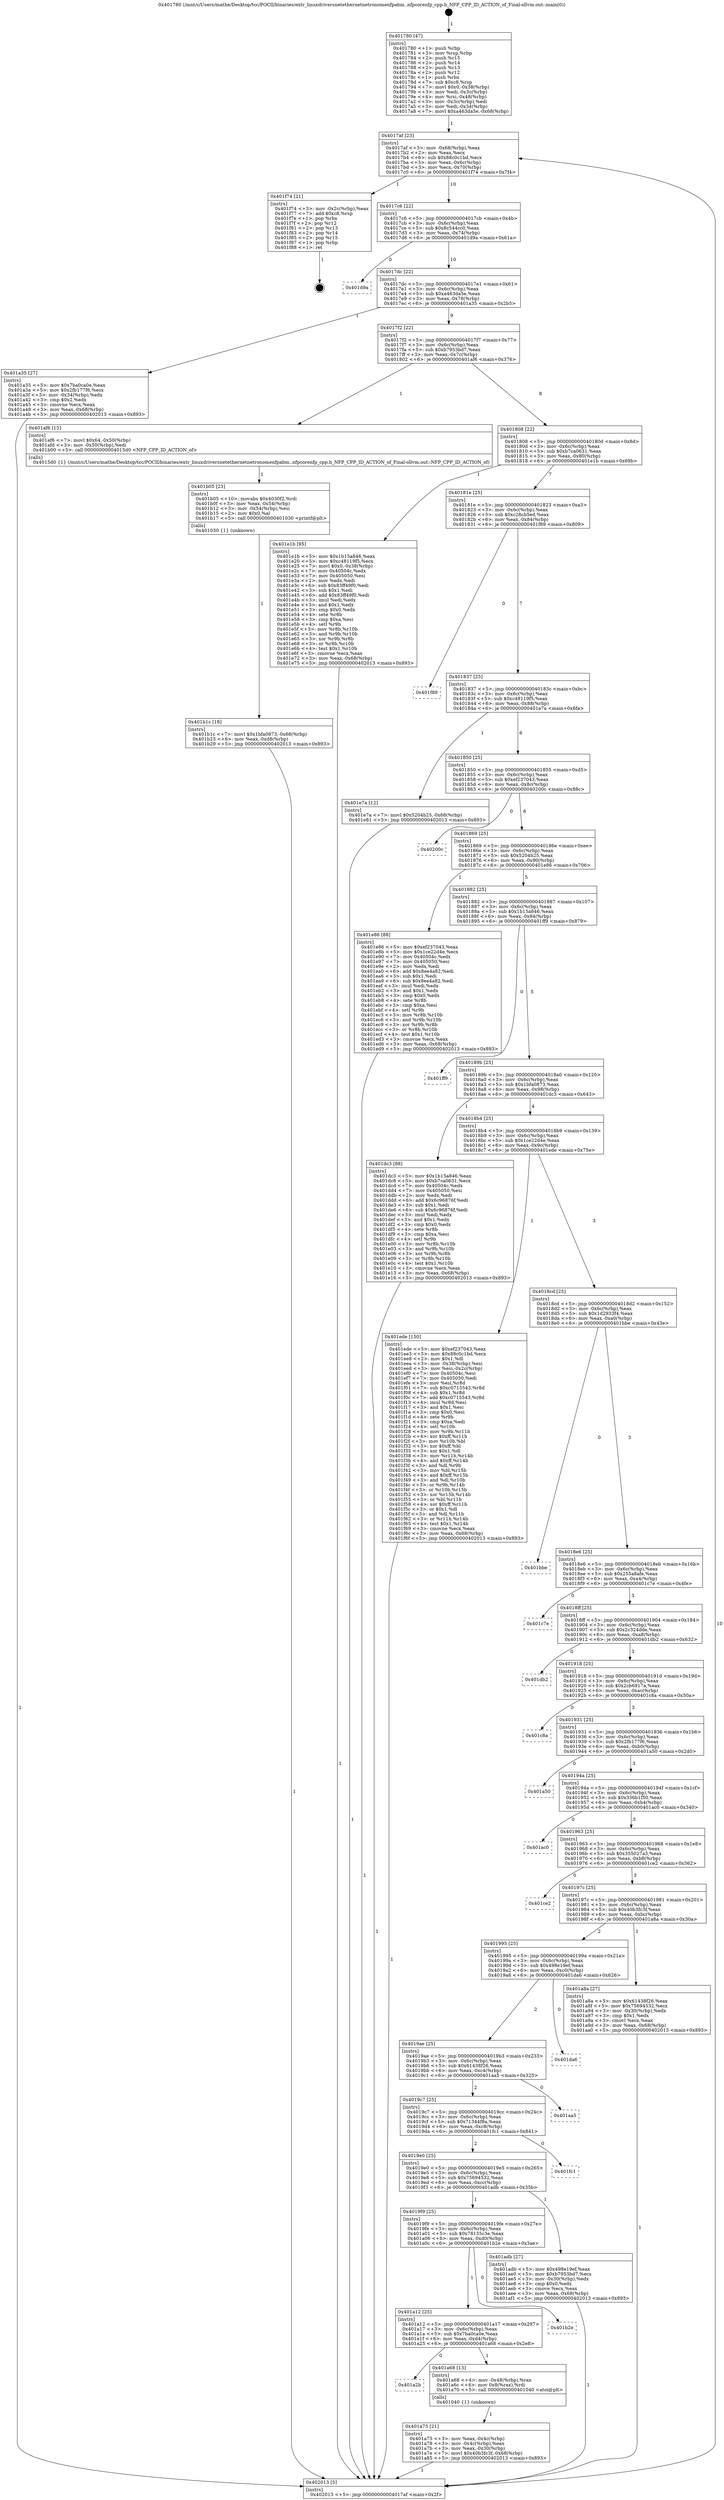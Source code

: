 digraph "0x401780" {
  label = "0x401780 (/mnt/c/Users/mathe/Desktop/tcc/POCII/binaries/extr_linuxdriversnetethernetnetronomenfpabm..nfpcorenfp_cpp.h_NFP_CPP_ID_ACTION_of_Final-ollvm.out::main(0))"
  labelloc = "t"
  node[shape=record]

  Entry [label="",width=0.3,height=0.3,shape=circle,fillcolor=black,style=filled]
  "0x4017af" [label="{
     0x4017af [23]\l
     | [instrs]\l
     &nbsp;&nbsp;0x4017af \<+3\>: mov -0x68(%rbp),%eax\l
     &nbsp;&nbsp;0x4017b2 \<+2\>: mov %eax,%ecx\l
     &nbsp;&nbsp;0x4017b4 \<+6\>: sub $0x88c0c1bd,%ecx\l
     &nbsp;&nbsp;0x4017ba \<+3\>: mov %eax,-0x6c(%rbp)\l
     &nbsp;&nbsp;0x4017bd \<+3\>: mov %ecx,-0x70(%rbp)\l
     &nbsp;&nbsp;0x4017c0 \<+6\>: je 0000000000401f74 \<main+0x7f4\>\l
  }"]
  "0x401f74" [label="{
     0x401f74 [21]\l
     | [instrs]\l
     &nbsp;&nbsp;0x401f74 \<+3\>: mov -0x2c(%rbp),%eax\l
     &nbsp;&nbsp;0x401f77 \<+7\>: add $0xc8,%rsp\l
     &nbsp;&nbsp;0x401f7e \<+1\>: pop %rbx\l
     &nbsp;&nbsp;0x401f7f \<+2\>: pop %r12\l
     &nbsp;&nbsp;0x401f81 \<+2\>: pop %r13\l
     &nbsp;&nbsp;0x401f83 \<+2\>: pop %r14\l
     &nbsp;&nbsp;0x401f85 \<+2\>: pop %r15\l
     &nbsp;&nbsp;0x401f87 \<+1\>: pop %rbp\l
     &nbsp;&nbsp;0x401f88 \<+1\>: ret\l
  }"]
  "0x4017c6" [label="{
     0x4017c6 [22]\l
     | [instrs]\l
     &nbsp;&nbsp;0x4017c6 \<+5\>: jmp 00000000004017cb \<main+0x4b\>\l
     &nbsp;&nbsp;0x4017cb \<+3\>: mov -0x6c(%rbp),%eax\l
     &nbsp;&nbsp;0x4017ce \<+5\>: sub $0x8c544cc0,%eax\l
     &nbsp;&nbsp;0x4017d3 \<+3\>: mov %eax,-0x74(%rbp)\l
     &nbsp;&nbsp;0x4017d6 \<+6\>: je 0000000000401d9a \<main+0x61a\>\l
  }"]
  Exit [label="",width=0.3,height=0.3,shape=circle,fillcolor=black,style=filled,peripheries=2]
  "0x401d9a" [label="{
     0x401d9a\l
  }", style=dashed]
  "0x4017dc" [label="{
     0x4017dc [22]\l
     | [instrs]\l
     &nbsp;&nbsp;0x4017dc \<+5\>: jmp 00000000004017e1 \<main+0x61\>\l
     &nbsp;&nbsp;0x4017e1 \<+3\>: mov -0x6c(%rbp),%eax\l
     &nbsp;&nbsp;0x4017e4 \<+5\>: sub $0xa463da5e,%eax\l
     &nbsp;&nbsp;0x4017e9 \<+3\>: mov %eax,-0x78(%rbp)\l
     &nbsp;&nbsp;0x4017ec \<+6\>: je 0000000000401a35 \<main+0x2b5\>\l
  }"]
  "0x401b1c" [label="{
     0x401b1c [18]\l
     | [instrs]\l
     &nbsp;&nbsp;0x401b1c \<+7\>: movl $0x1bfa0873,-0x68(%rbp)\l
     &nbsp;&nbsp;0x401b23 \<+6\>: mov %eax,-0xd8(%rbp)\l
     &nbsp;&nbsp;0x401b29 \<+5\>: jmp 0000000000402013 \<main+0x893\>\l
  }"]
  "0x401a35" [label="{
     0x401a35 [27]\l
     | [instrs]\l
     &nbsp;&nbsp;0x401a35 \<+5\>: mov $0x7ba0ca0e,%eax\l
     &nbsp;&nbsp;0x401a3a \<+5\>: mov $0x2fb177f6,%ecx\l
     &nbsp;&nbsp;0x401a3f \<+3\>: mov -0x34(%rbp),%edx\l
     &nbsp;&nbsp;0x401a42 \<+3\>: cmp $0x2,%edx\l
     &nbsp;&nbsp;0x401a45 \<+3\>: cmovne %ecx,%eax\l
     &nbsp;&nbsp;0x401a48 \<+3\>: mov %eax,-0x68(%rbp)\l
     &nbsp;&nbsp;0x401a4b \<+5\>: jmp 0000000000402013 \<main+0x893\>\l
  }"]
  "0x4017f2" [label="{
     0x4017f2 [22]\l
     | [instrs]\l
     &nbsp;&nbsp;0x4017f2 \<+5\>: jmp 00000000004017f7 \<main+0x77\>\l
     &nbsp;&nbsp;0x4017f7 \<+3\>: mov -0x6c(%rbp),%eax\l
     &nbsp;&nbsp;0x4017fa \<+5\>: sub $0xb7953bd7,%eax\l
     &nbsp;&nbsp;0x4017ff \<+3\>: mov %eax,-0x7c(%rbp)\l
     &nbsp;&nbsp;0x401802 \<+6\>: je 0000000000401af6 \<main+0x376\>\l
  }"]
  "0x402013" [label="{
     0x402013 [5]\l
     | [instrs]\l
     &nbsp;&nbsp;0x402013 \<+5\>: jmp 00000000004017af \<main+0x2f\>\l
  }"]
  "0x401780" [label="{
     0x401780 [47]\l
     | [instrs]\l
     &nbsp;&nbsp;0x401780 \<+1\>: push %rbp\l
     &nbsp;&nbsp;0x401781 \<+3\>: mov %rsp,%rbp\l
     &nbsp;&nbsp;0x401784 \<+2\>: push %r15\l
     &nbsp;&nbsp;0x401786 \<+2\>: push %r14\l
     &nbsp;&nbsp;0x401788 \<+2\>: push %r13\l
     &nbsp;&nbsp;0x40178a \<+2\>: push %r12\l
     &nbsp;&nbsp;0x40178c \<+1\>: push %rbx\l
     &nbsp;&nbsp;0x40178d \<+7\>: sub $0xc8,%rsp\l
     &nbsp;&nbsp;0x401794 \<+7\>: movl $0x0,-0x38(%rbp)\l
     &nbsp;&nbsp;0x40179b \<+3\>: mov %edi,-0x3c(%rbp)\l
     &nbsp;&nbsp;0x40179e \<+4\>: mov %rsi,-0x48(%rbp)\l
     &nbsp;&nbsp;0x4017a2 \<+3\>: mov -0x3c(%rbp),%edi\l
     &nbsp;&nbsp;0x4017a5 \<+3\>: mov %edi,-0x34(%rbp)\l
     &nbsp;&nbsp;0x4017a8 \<+7\>: movl $0xa463da5e,-0x68(%rbp)\l
  }"]
  "0x401b05" [label="{
     0x401b05 [23]\l
     | [instrs]\l
     &nbsp;&nbsp;0x401b05 \<+10\>: movabs $0x4030f2,%rdi\l
     &nbsp;&nbsp;0x401b0f \<+3\>: mov %eax,-0x54(%rbp)\l
     &nbsp;&nbsp;0x401b12 \<+3\>: mov -0x54(%rbp),%esi\l
     &nbsp;&nbsp;0x401b15 \<+2\>: mov $0x0,%al\l
     &nbsp;&nbsp;0x401b17 \<+5\>: call 0000000000401030 \<printf@plt\>\l
     | [calls]\l
     &nbsp;&nbsp;0x401030 \{1\} (unknown)\l
  }"]
  "0x401af6" [label="{
     0x401af6 [15]\l
     | [instrs]\l
     &nbsp;&nbsp;0x401af6 \<+7\>: movl $0x64,-0x50(%rbp)\l
     &nbsp;&nbsp;0x401afd \<+3\>: mov -0x50(%rbp),%edi\l
     &nbsp;&nbsp;0x401b00 \<+5\>: call 00000000004015d0 \<NFP_CPP_ID_ACTION_of\>\l
     | [calls]\l
     &nbsp;&nbsp;0x4015d0 \{1\} (/mnt/c/Users/mathe/Desktop/tcc/POCII/binaries/extr_linuxdriversnetethernetnetronomenfpabm..nfpcorenfp_cpp.h_NFP_CPP_ID_ACTION_of_Final-ollvm.out::NFP_CPP_ID_ACTION_of)\l
  }"]
  "0x401808" [label="{
     0x401808 [22]\l
     | [instrs]\l
     &nbsp;&nbsp;0x401808 \<+5\>: jmp 000000000040180d \<main+0x8d\>\l
     &nbsp;&nbsp;0x40180d \<+3\>: mov -0x6c(%rbp),%eax\l
     &nbsp;&nbsp;0x401810 \<+5\>: sub $0xb7ca0631,%eax\l
     &nbsp;&nbsp;0x401815 \<+3\>: mov %eax,-0x80(%rbp)\l
     &nbsp;&nbsp;0x401818 \<+6\>: je 0000000000401e1b \<main+0x69b\>\l
  }"]
  "0x401a75" [label="{
     0x401a75 [21]\l
     | [instrs]\l
     &nbsp;&nbsp;0x401a75 \<+3\>: mov %eax,-0x4c(%rbp)\l
     &nbsp;&nbsp;0x401a78 \<+3\>: mov -0x4c(%rbp),%eax\l
     &nbsp;&nbsp;0x401a7b \<+3\>: mov %eax,-0x30(%rbp)\l
     &nbsp;&nbsp;0x401a7e \<+7\>: movl $0x40b3fc3f,-0x68(%rbp)\l
     &nbsp;&nbsp;0x401a85 \<+5\>: jmp 0000000000402013 \<main+0x893\>\l
  }"]
  "0x401e1b" [label="{
     0x401e1b [95]\l
     | [instrs]\l
     &nbsp;&nbsp;0x401e1b \<+5\>: mov $0x1b15a846,%eax\l
     &nbsp;&nbsp;0x401e20 \<+5\>: mov $0xc48119f5,%ecx\l
     &nbsp;&nbsp;0x401e25 \<+7\>: movl $0x0,-0x38(%rbp)\l
     &nbsp;&nbsp;0x401e2c \<+7\>: mov 0x40504c,%edx\l
     &nbsp;&nbsp;0x401e33 \<+7\>: mov 0x405050,%esi\l
     &nbsp;&nbsp;0x401e3a \<+2\>: mov %edx,%edi\l
     &nbsp;&nbsp;0x401e3c \<+6\>: sub $0x83ff49f0,%edi\l
     &nbsp;&nbsp;0x401e42 \<+3\>: sub $0x1,%edi\l
     &nbsp;&nbsp;0x401e45 \<+6\>: add $0x83ff49f0,%edi\l
     &nbsp;&nbsp;0x401e4b \<+3\>: imul %edi,%edx\l
     &nbsp;&nbsp;0x401e4e \<+3\>: and $0x1,%edx\l
     &nbsp;&nbsp;0x401e51 \<+3\>: cmp $0x0,%edx\l
     &nbsp;&nbsp;0x401e54 \<+4\>: sete %r8b\l
     &nbsp;&nbsp;0x401e58 \<+3\>: cmp $0xa,%esi\l
     &nbsp;&nbsp;0x401e5b \<+4\>: setl %r9b\l
     &nbsp;&nbsp;0x401e5f \<+3\>: mov %r8b,%r10b\l
     &nbsp;&nbsp;0x401e62 \<+3\>: and %r9b,%r10b\l
     &nbsp;&nbsp;0x401e65 \<+3\>: xor %r9b,%r8b\l
     &nbsp;&nbsp;0x401e68 \<+3\>: or %r8b,%r10b\l
     &nbsp;&nbsp;0x401e6b \<+4\>: test $0x1,%r10b\l
     &nbsp;&nbsp;0x401e6f \<+3\>: cmovne %ecx,%eax\l
     &nbsp;&nbsp;0x401e72 \<+3\>: mov %eax,-0x68(%rbp)\l
     &nbsp;&nbsp;0x401e75 \<+5\>: jmp 0000000000402013 \<main+0x893\>\l
  }"]
  "0x40181e" [label="{
     0x40181e [25]\l
     | [instrs]\l
     &nbsp;&nbsp;0x40181e \<+5\>: jmp 0000000000401823 \<main+0xa3\>\l
     &nbsp;&nbsp;0x401823 \<+3\>: mov -0x6c(%rbp),%eax\l
     &nbsp;&nbsp;0x401826 \<+5\>: sub $0xc28cb5ed,%eax\l
     &nbsp;&nbsp;0x40182b \<+6\>: mov %eax,-0x84(%rbp)\l
     &nbsp;&nbsp;0x401831 \<+6\>: je 0000000000401f89 \<main+0x809\>\l
  }"]
  "0x401a2b" [label="{
     0x401a2b\l
  }", style=dashed]
  "0x401f89" [label="{
     0x401f89\l
  }", style=dashed]
  "0x401837" [label="{
     0x401837 [25]\l
     | [instrs]\l
     &nbsp;&nbsp;0x401837 \<+5\>: jmp 000000000040183c \<main+0xbc\>\l
     &nbsp;&nbsp;0x40183c \<+3\>: mov -0x6c(%rbp),%eax\l
     &nbsp;&nbsp;0x40183f \<+5\>: sub $0xc48119f5,%eax\l
     &nbsp;&nbsp;0x401844 \<+6\>: mov %eax,-0x88(%rbp)\l
     &nbsp;&nbsp;0x40184a \<+6\>: je 0000000000401e7a \<main+0x6fa\>\l
  }"]
  "0x401a68" [label="{
     0x401a68 [13]\l
     | [instrs]\l
     &nbsp;&nbsp;0x401a68 \<+4\>: mov -0x48(%rbp),%rax\l
     &nbsp;&nbsp;0x401a6c \<+4\>: mov 0x8(%rax),%rdi\l
     &nbsp;&nbsp;0x401a70 \<+5\>: call 0000000000401040 \<atoi@plt\>\l
     | [calls]\l
     &nbsp;&nbsp;0x401040 \{1\} (unknown)\l
  }"]
  "0x401e7a" [label="{
     0x401e7a [12]\l
     | [instrs]\l
     &nbsp;&nbsp;0x401e7a \<+7\>: movl $0x5204b25,-0x68(%rbp)\l
     &nbsp;&nbsp;0x401e81 \<+5\>: jmp 0000000000402013 \<main+0x893\>\l
  }"]
  "0x401850" [label="{
     0x401850 [25]\l
     | [instrs]\l
     &nbsp;&nbsp;0x401850 \<+5\>: jmp 0000000000401855 \<main+0xd5\>\l
     &nbsp;&nbsp;0x401855 \<+3\>: mov -0x6c(%rbp),%eax\l
     &nbsp;&nbsp;0x401858 \<+5\>: sub $0xef237043,%eax\l
     &nbsp;&nbsp;0x40185d \<+6\>: mov %eax,-0x8c(%rbp)\l
     &nbsp;&nbsp;0x401863 \<+6\>: je 000000000040200c \<main+0x88c\>\l
  }"]
  "0x401a12" [label="{
     0x401a12 [25]\l
     | [instrs]\l
     &nbsp;&nbsp;0x401a12 \<+5\>: jmp 0000000000401a17 \<main+0x297\>\l
     &nbsp;&nbsp;0x401a17 \<+3\>: mov -0x6c(%rbp),%eax\l
     &nbsp;&nbsp;0x401a1a \<+5\>: sub $0x7ba0ca0e,%eax\l
     &nbsp;&nbsp;0x401a1f \<+6\>: mov %eax,-0xd4(%rbp)\l
     &nbsp;&nbsp;0x401a25 \<+6\>: je 0000000000401a68 \<main+0x2e8\>\l
  }"]
  "0x40200c" [label="{
     0x40200c\l
  }", style=dashed]
  "0x401869" [label="{
     0x401869 [25]\l
     | [instrs]\l
     &nbsp;&nbsp;0x401869 \<+5\>: jmp 000000000040186e \<main+0xee\>\l
     &nbsp;&nbsp;0x40186e \<+3\>: mov -0x6c(%rbp),%eax\l
     &nbsp;&nbsp;0x401871 \<+5\>: sub $0x5204b25,%eax\l
     &nbsp;&nbsp;0x401876 \<+6\>: mov %eax,-0x90(%rbp)\l
     &nbsp;&nbsp;0x40187c \<+6\>: je 0000000000401e86 \<main+0x706\>\l
  }"]
  "0x401b2e" [label="{
     0x401b2e\l
  }", style=dashed]
  "0x401e86" [label="{
     0x401e86 [88]\l
     | [instrs]\l
     &nbsp;&nbsp;0x401e86 \<+5\>: mov $0xef237043,%eax\l
     &nbsp;&nbsp;0x401e8b \<+5\>: mov $0x1ce22d4e,%ecx\l
     &nbsp;&nbsp;0x401e90 \<+7\>: mov 0x40504c,%edx\l
     &nbsp;&nbsp;0x401e97 \<+7\>: mov 0x405050,%esi\l
     &nbsp;&nbsp;0x401e9e \<+2\>: mov %edx,%edi\l
     &nbsp;&nbsp;0x401ea0 \<+6\>: add $0x8ee4a82,%edi\l
     &nbsp;&nbsp;0x401ea6 \<+3\>: sub $0x1,%edi\l
     &nbsp;&nbsp;0x401ea9 \<+6\>: sub $0x8ee4a82,%edi\l
     &nbsp;&nbsp;0x401eaf \<+3\>: imul %edi,%edx\l
     &nbsp;&nbsp;0x401eb2 \<+3\>: and $0x1,%edx\l
     &nbsp;&nbsp;0x401eb5 \<+3\>: cmp $0x0,%edx\l
     &nbsp;&nbsp;0x401eb8 \<+4\>: sete %r8b\l
     &nbsp;&nbsp;0x401ebc \<+3\>: cmp $0xa,%esi\l
     &nbsp;&nbsp;0x401ebf \<+4\>: setl %r9b\l
     &nbsp;&nbsp;0x401ec3 \<+3\>: mov %r8b,%r10b\l
     &nbsp;&nbsp;0x401ec6 \<+3\>: and %r9b,%r10b\l
     &nbsp;&nbsp;0x401ec9 \<+3\>: xor %r9b,%r8b\l
     &nbsp;&nbsp;0x401ecc \<+3\>: or %r8b,%r10b\l
     &nbsp;&nbsp;0x401ecf \<+4\>: test $0x1,%r10b\l
     &nbsp;&nbsp;0x401ed3 \<+3\>: cmovne %ecx,%eax\l
     &nbsp;&nbsp;0x401ed6 \<+3\>: mov %eax,-0x68(%rbp)\l
     &nbsp;&nbsp;0x401ed9 \<+5\>: jmp 0000000000402013 \<main+0x893\>\l
  }"]
  "0x401882" [label="{
     0x401882 [25]\l
     | [instrs]\l
     &nbsp;&nbsp;0x401882 \<+5\>: jmp 0000000000401887 \<main+0x107\>\l
     &nbsp;&nbsp;0x401887 \<+3\>: mov -0x6c(%rbp),%eax\l
     &nbsp;&nbsp;0x40188a \<+5\>: sub $0x1b15a846,%eax\l
     &nbsp;&nbsp;0x40188f \<+6\>: mov %eax,-0x94(%rbp)\l
     &nbsp;&nbsp;0x401895 \<+6\>: je 0000000000401ff9 \<main+0x879\>\l
  }"]
  "0x4019f9" [label="{
     0x4019f9 [25]\l
     | [instrs]\l
     &nbsp;&nbsp;0x4019f9 \<+5\>: jmp 00000000004019fe \<main+0x27e\>\l
     &nbsp;&nbsp;0x4019fe \<+3\>: mov -0x6c(%rbp),%eax\l
     &nbsp;&nbsp;0x401a01 \<+5\>: sub $0x78155c3e,%eax\l
     &nbsp;&nbsp;0x401a06 \<+6\>: mov %eax,-0xd0(%rbp)\l
     &nbsp;&nbsp;0x401a0c \<+6\>: je 0000000000401b2e \<main+0x3ae\>\l
  }"]
  "0x401ff9" [label="{
     0x401ff9\l
  }", style=dashed]
  "0x40189b" [label="{
     0x40189b [25]\l
     | [instrs]\l
     &nbsp;&nbsp;0x40189b \<+5\>: jmp 00000000004018a0 \<main+0x120\>\l
     &nbsp;&nbsp;0x4018a0 \<+3\>: mov -0x6c(%rbp),%eax\l
     &nbsp;&nbsp;0x4018a3 \<+5\>: sub $0x1bfa0873,%eax\l
     &nbsp;&nbsp;0x4018a8 \<+6\>: mov %eax,-0x98(%rbp)\l
     &nbsp;&nbsp;0x4018ae \<+6\>: je 0000000000401dc3 \<main+0x643\>\l
  }"]
  "0x401adb" [label="{
     0x401adb [27]\l
     | [instrs]\l
     &nbsp;&nbsp;0x401adb \<+5\>: mov $0x498e19ef,%eax\l
     &nbsp;&nbsp;0x401ae0 \<+5\>: mov $0xb7953bd7,%ecx\l
     &nbsp;&nbsp;0x401ae5 \<+3\>: mov -0x30(%rbp),%edx\l
     &nbsp;&nbsp;0x401ae8 \<+3\>: cmp $0x0,%edx\l
     &nbsp;&nbsp;0x401aeb \<+3\>: cmove %ecx,%eax\l
     &nbsp;&nbsp;0x401aee \<+3\>: mov %eax,-0x68(%rbp)\l
     &nbsp;&nbsp;0x401af1 \<+5\>: jmp 0000000000402013 \<main+0x893\>\l
  }"]
  "0x401dc3" [label="{
     0x401dc3 [88]\l
     | [instrs]\l
     &nbsp;&nbsp;0x401dc3 \<+5\>: mov $0x1b15a846,%eax\l
     &nbsp;&nbsp;0x401dc8 \<+5\>: mov $0xb7ca0631,%ecx\l
     &nbsp;&nbsp;0x401dcd \<+7\>: mov 0x40504c,%edx\l
     &nbsp;&nbsp;0x401dd4 \<+7\>: mov 0x405050,%esi\l
     &nbsp;&nbsp;0x401ddb \<+2\>: mov %edx,%edi\l
     &nbsp;&nbsp;0x401ddd \<+6\>: add $0x6c96876f,%edi\l
     &nbsp;&nbsp;0x401de3 \<+3\>: sub $0x1,%edi\l
     &nbsp;&nbsp;0x401de6 \<+6\>: sub $0x6c96876f,%edi\l
     &nbsp;&nbsp;0x401dec \<+3\>: imul %edi,%edx\l
     &nbsp;&nbsp;0x401def \<+3\>: and $0x1,%edx\l
     &nbsp;&nbsp;0x401df2 \<+3\>: cmp $0x0,%edx\l
     &nbsp;&nbsp;0x401df5 \<+4\>: sete %r8b\l
     &nbsp;&nbsp;0x401df9 \<+3\>: cmp $0xa,%esi\l
     &nbsp;&nbsp;0x401dfc \<+4\>: setl %r9b\l
     &nbsp;&nbsp;0x401e00 \<+3\>: mov %r8b,%r10b\l
     &nbsp;&nbsp;0x401e03 \<+3\>: and %r9b,%r10b\l
     &nbsp;&nbsp;0x401e06 \<+3\>: xor %r9b,%r8b\l
     &nbsp;&nbsp;0x401e09 \<+3\>: or %r8b,%r10b\l
     &nbsp;&nbsp;0x401e0c \<+4\>: test $0x1,%r10b\l
     &nbsp;&nbsp;0x401e10 \<+3\>: cmovne %ecx,%eax\l
     &nbsp;&nbsp;0x401e13 \<+3\>: mov %eax,-0x68(%rbp)\l
     &nbsp;&nbsp;0x401e16 \<+5\>: jmp 0000000000402013 \<main+0x893\>\l
  }"]
  "0x4018b4" [label="{
     0x4018b4 [25]\l
     | [instrs]\l
     &nbsp;&nbsp;0x4018b4 \<+5\>: jmp 00000000004018b9 \<main+0x139\>\l
     &nbsp;&nbsp;0x4018b9 \<+3\>: mov -0x6c(%rbp),%eax\l
     &nbsp;&nbsp;0x4018bc \<+5\>: sub $0x1ce22d4e,%eax\l
     &nbsp;&nbsp;0x4018c1 \<+6\>: mov %eax,-0x9c(%rbp)\l
     &nbsp;&nbsp;0x4018c7 \<+6\>: je 0000000000401ede \<main+0x75e\>\l
  }"]
  "0x4019e0" [label="{
     0x4019e0 [25]\l
     | [instrs]\l
     &nbsp;&nbsp;0x4019e0 \<+5\>: jmp 00000000004019e5 \<main+0x265\>\l
     &nbsp;&nbsp;0x4019e5 \<+3\>: mov -0x6c(%rbp),%eax\l
     &nbsp;&nbsp;0x4019e8 \<+5\>: sub $0x75694532,%eax\l
     &nbsp;&nbsp;0x4019ed \<+6\>: mov %eax,-0xcc(%rbp)\l
     &nbsp;&nbsp;0x4019f3 \<+6\>: je 0000000000401adb \<main+0x35b\>\l
  }"]
  "0x401ede" [label="{
     0x401ede [150]\l
     | [instrs]\l
     &nbsp;&nbsp;0x401ede \<+5\>: mov $0xef237043,%eax\l
     &nbsp;&nbsp;0x401ee3 \<+5\>: mov $0x88c0c1bd,%ecx\l
     &nbsp;&nbsp;0x401ee8 \<+2\>: mov $0x1,%dl\l
     &nbsp;&nbsp;0x401eea \<+3\>: mov -0x38(%rbp),%esi\l
     &nbsp;&nbsp;0x401eed \<+3\>: mov %esi,-0x2c(%rbp)\l
     &nbsp;&nbsp;0x401ef0 \<+7\>: mov 0x40504c,%esi\l
     &nbsp;&nbsp;0x401ef7 \<+7\>: mov 0x405050,%edi\l
     &nbsp;&nbsp;0x401efe \<+3\>: mov %esi,%r8d\l
     &nbsp;&nbsp;0x401f01 \<+7\>: sub $0xc0715543,%r8d\l
     &nbsp;&nbsp;0x401f08 \<+4\>: sub $0x1,%r8d\l
     &nbsp;&nbsp;0x401f0c \<+7\>: add $0xc0715543,%r8d\l
     &nbsp;&nbsp;0x401f13 \<+4\>: imul %r8d,%esi\l
     &nbsp;&nbsp;0x401f17 \<+3\>: and $0x1,%esi\l
     &nbsp;&nbsp;0x401f1a \<+3\>: cmp $0x0,%esi\l
     &nbsp;&nbsp;0x401f1d \<+4\>: sete %r9b\l
     &nbsp;&nbsp;0x401f21 \<+3\>: cmp $0xa,%edi\l
     &nbsp;&nbsp;0x401f24 \<+4\>: setl %r10b\l
     &nbsp;&nbsp;0x401f28 \<+3\>: mov %r9b,%r11b\l
     &nbsp;&nbsp;0x401f2b \<+4\>: xor $0xff,%r11b\l
     &nbsp;&nbsp;0x401f2f \<+3\>: mov %r10b,%bl\l
     &nbsp;&nbsp;0x401f32 \<+3\>: xor $0xff,%bl\l
     &nbsp;&nbsp;0x401f35 \<+3\>: xor $0x1,%dl\l
     &nbsp;&nbsp;0x401f38 \<+3\>: mov %r11b,%r14b\l
     &nbsp;&nbsp;0x401f3b \<+4\>: and $0xff,%r14b\l
     &nbsp;&nbsp;0x401f3f \<+3\>: and %dl,%r9b\l
     &nbsp;&nbsp;0x401f42 \<+3\>: mov %bl,%r15b\l
     &nbsp;&nbsp;0x401f45 \<+4\>: and $0xff,%r15b\l
     &nbsp;&nbsp;0x401f49 \<+3\>: and %dl,%r10b\l
     &nbsp;&nbsp;0x401f4c \<+3\>: or %r9b,%r14b\l
     &nbsp;&nbsp;0x401f4f \<+3\>: or %r10b,%r15b\l
     &nbsp;&nbsp;0x401f52 \<+3\>: xor %r15b,%r14b\l
     &nbsp;&nbsp;0x401f55 \<+3\>: or %bl,%r11b\l
     &nbsp;&nbsp;0x401f58 \<+4\>: xor $0xff,%r11b\l
     &nbsp;&nbsp;0x401f5c \<+3\>: or $0x1,%dl\l
     &nbsp;&nbsp;0x401f5f \<+3\>: and %dl,%r11b\l
     &nbsp;&nbsp;0x401f62 \<+3\>: or %r11b,%r14b\l
     &nbsp;&nbsp;0x401f65 \<+4\>: test $0x1,%r14b\l
     &nbsp;&nbsp;0x401f69 \<+3\>: cmovne %ecx,%eax\l
     &nbsp;&nbsp;0x401f6c \<+3\>: mov %eax,-0x68(%rbp)\l
     &nbsp;&nbsp;0x401f6f \<+5\>: jmp 0000000000402013 \<main+0x893\>\l
  }"]
  "0x4018cd" [label="{
     0x4018cd [25]\l
     | [instrs]\l
     &nbsp;&nbsp;0x4018cd \<+5\>: jmp 00000000004018d2 \<main+0x152\>\l
     &nbsp;&nbsp;0x4018d2 \<+3\>: mov -0x6c(%rbp),%eax\l
     &nbsp;&nbsp;0x4018d5 \<+5\>: sub $0x1d2933f4,%eax\l
     &nbsp;&nbsp;0x4018da \<+6\>: mov %eax,-0xa0(%rbp)\l
     &nbsp;&nbsp;0x4018e0 \<+6\>: je 0000000000401bbe \<main+0x43e\>\l
  }"]
  "0x401fc1" [label="{
     0x401fc1\l
  }", style=dashed]
  "0x401bbe" [label="{
     0x401bbe\l
  }", style=dashed]
  "0x4018e6" [label="{
     0x4018e6 [25]\l
     | [instrs]\l
     &nbsp;&nbsp;0x4018e6 \<+5\>: jmp 00000000004018eb \<main+0x16b\>\l
     &nbsp;&nbsp;0x4018eb \<+3\>: mov -0x6c(%rbp),%eax\l
     &nbsp;&nbsp;0x4018ee \<+5\>: sub $0x255a8afe,%eax\l
     &nbsp;&nbsp;0x4018f3 \<+6\>: mov %eax,-0xa4(%rbp)\l
     &nbsp;&nbsp;0x4018f9 \<+6\>: je 0000000000401c7e \<main+0x4fe\>\l
  }"]
  "0x4019c7" [label="{
     0x4019c7 [25]\l
     | [instrs]\l
     &nbsp;&nbsp;0x4019c7 \<+5\>: jmp 00000000004019cc \<main+0x24c\>\l
     &nbsp;&nbsp;0x4019cc \<+3\>: mov -0x6c(%rbp),%eax\l
     &nbsp;&nbsp;0x4019cf \<+5\>: sub $0x71344f8a,%eax\l
     &nbsp;&nbsp;0x4019d4 \<+6\>: mov %eax,-0xc8(%rbp)\l
     &nbsp;&nbsp;0x4019da \<+6\>: je 0000000000401fc1 \<main+0x841\>\l
  }"]
  "0x401c7e" [label="{
     0x401c7e\l
  }", style=dashed]
  "0x4018ff" [label="{
     0x4018ff [25]\l
     | [instrs]\l
     &nbsp;&nbsp;0x4018ff \<+5\>: jmp 0000000000401904 \<main+0x184\>\l
     &nbsp;&nbsp;0x401904 \<+3\>: mov -0x6c(%rbp),%eax\l
     &nbsp;&nbsp;0x401907 \<+5\>: sub $0x2c324dde,%eax\l
     &nbsp;&nbsp;0x40190c \<+6\>: mov %eax,-0xa8(%rbp)\l
     &nbsp;&nbsp;0x401912 \<+6\>: je 0000000000401db2 \<main+0x632\>\l
  }"]
  "0x401aa5" [label="{
     0x401aa5\l
  }", style=dashed]
  "0x401db2" [label="{
     0x401db2\l
  }", style=dashed]
  "0x401918" [label="{
     0x401918 [25]\l
     | [instrs]\l
     &nbsp;&nbsp;0x401918 \<+5\>: jmp 000000000040191d \<main+0x19d\>\l
     &nbsp;&nbsp;0x40191d \<+3\>: mov -0x6c(%rbp),%eax\l
     &nbsp;&nbsp;0x401920 \<+5\>: sub $0x2cb6917a,%eax\l
     &nbsp;&nbsp;0x401925 \<+6\>: mov %eax,-0xac(%rbp)\l
     &nbsp;&nbsp;0x40192b \<+6\>: je 0000000000401c8a \<main+0x50a\>\l
  }"]
  "0x4019ae" [label="{
     0x4019ae [25]\l
     | [instrs]\l
     &nbsp;&nbsp;0x4019ae \<+5\>: jmp 00000000004019b3 \<main+0x233\>\l
     &nbsp;&nbsp;0x4019b3 \<+3\>: mov -0x6c(%rbp),%eax\l
     &nbsp;&nbsp;0x4019b6 \<+5\>: sub $0x61438f26,%eax\l
     &nbsp;&nbsp;0x4019bb \<+6\>: mov %eax,-0xc4(%rbp)\l
     &nbsp;&nbsp;0x4019c1 \<+6\>: je 0000000000401aa5 \<main+0x325\>\l
  }"]
  "0x401c8a" [label="{
     0x401c8a\l
  }", style=dashed]
  "0x401931" [label="{
     0x401931 [25]\l
     | [instrs]\l
     &nbsp;&nbsp;0x401931 \<+5\>: jmp 0000000000401936 \<main+0x1b6\>\l
     &nbsp;&nbsp;0x401936 \<+3\>: mov -0x6c(%rbp),%eax\l
     &nbsp;&nbsp;0x401939 \<+5\>: sub $0x2fb177f6,%eax\l
     &nbsp;&nbsp;0x40193e \<+6\>: mov %eax,-0xb0(%rbp)\l
     &nbsp;&nbsp;0x401944 \<+6\>: je 0000000000401a50 \<main+0x2d0\>\l
  }"]
  "0x401da6" [label="{
     0x401da6\l
  }", style=dashed]
  "0x401a50" [label="{
     0x401a50\l
  }", style=dashed]
  "0x40194a" [label="{
     0x40194a [25]\l
     | [instrs]\l
     &nbsp;&nbsp;0x40194a \<+5\>: jmp 000000000040194f \<main+0x1cf\>\l
     &nbsp;&nbsp;0x40194f \<+3\>: mov -0x6c(%rbp),%eax\l
     &nbsp;&nbsp;0x401952 \<+5\>: sub $0x336b1f50,%eax\l
     &nbsp;&nbsp;0x401957 \<+6\>: mov %eax,-0xb4(%rbp)\l
     &nbsp;&nbsp;0x40195d \<+6\>: je 0000000000401ac0 \<main+0x340\>\l
  }"]
  "0x401995" [label="{
     0x401995 [25]\l
     | [instrs]\l
     &nbsp;&nbsp;0x401995 \<+5\>: jmp 000000000040199a \<main+0x21a\>\l
     &nbsp;&nbsp;0x40199a \<+3\>: mov -0x6c(%rbp),%eax\l
     &nbsp;&nbsp;0x40199d \<+5\>: sub $0x498e19ef,%eax\l
     &nbsp;&nbsp;0x4019a2 \<+6\>: mov %eax,-0xc0(%rbp)\l
     &nbsp;&nbsp;0x4019a8 \<+6\>: je 0000000000401da6 \<main+0x626\>\l
  }"]
  "0x401ac0" [label="{
     0x401ac0\l
  }", style=dashed]
  "0x401963" [label="{
     0x401963 [25]\l
     | [instrs]\l
     &nbsp;&nbsp;0x401963 \<+5\>: jmp 0000000000401968 \<main+0x1e8\>\l
     &nbsp;&nbsp;0x401968 \<+3\>: mov -0x6c(%rbp),%eax\l
     &nbsp;&nbsp;0x40196b \<+5\>: sub $0x355027a3,%eax\l
     &nbsp;&nbsp;0x401970 \<+6\>: mov %eax,-0xb8(%rbp)\l
     &nbsp;&nbsp;0x401976 \<+6\>: je 0000000000401ce2 \<main+0x562\>\l
  }"]
  "0x401a8a" [label="{
     0x401a8a [27]\l
     | [instrs]\l
     &nbsp;&nbsp;0x401a8a \<+5\>: mov $0x61438f26,%eax\l
     &nbsp;&nbsp;0x401a8f \<+5\>: mov $0x75694532,%ecx\l
     &nbsp;&nbsp;0x401a94 \<+3\>: mov -0x30(%rbp),%edx\l
     &nbsp;&nbsp;0x401a97 \<+3\>: cmp $0x1,%edx\l
     &nbsp;&nbsp;0x401a9a \<+3\>: cmovl %ecx,%eax\l
     &nbsp;&nbsp;0x401a9d \<+3\>: mov %eax,-0x68(%rbp)\l
     &nbsp;&nbsp;0x401aa0 \<+5\>: jmp 0000000000402013 \<main+0x893\>\l
  }"]
  "0x401ce2" [label="{
     0x401ce2\l
  }", style=dashed]
  "0x40197c" [label="{
     0x40197c [25]\l
     | [instrs]\l
     &nbsp;&nbsp;0x40197c \<+5\>: jmp 0000000000401981 \<main+0x201\>\l
     &nbsp;&nbsp;0x401981 \<+3\>: mov -0x6c(%rbp),%eax\l
     &nbsp;&nbsp;0x401984 \<+5\>: sub $0x40b3fc3f,%eax\l
     &nbsp;&nbsp;0x401989 \<+6\>: mov %eax,-0xbc(%rbp)\l
     &nbsp;&nbsp;0x40198f \<+6\>: je 0000000000401a8a \<main+0x30a\>\l
  }"]
  Entry -> "0x401780" [label=" 1"]
  "0x4017af" -> "0x401f74" [label=" 1"]
  "0x4017af" -> "0x4017c6" [label=" 10"]
  "0x401f74" -> Exit [label=" 1"]
  "0x4017c6" -> "0x401d9a" [label=" 0"]
  "0x4017c6" -> "0x4017dc" [label=" 10"]
  "0x401ede" -> "0x402013" [label=" 1"]
  "0x4017dc" -> "0x401a35" [label=" 1"]
  "0x4017dc" -> "0x4017f2" [label=" 9"]
  "0x401a35" -> "0x402013" [label=" 1"]
  "0x401780" -> "0x4017af" [label=" 1"]
  "0x402013" -> "0x4017af" [label=" 10"]
  "0x401e86" -> "0x402013" [label=" 1"]
  "0x4017f2" -> "0x401af6" [label=" 1"]
  "0x4017f2" -> "0x401808" [label=" 8"]
  "0x401e7a" -> "0x402013" [label=" 1"]
  "0x401808" -> "0x401e1b" [label=" 1"]
  "0x401808" -> "0x40181e" [label=" 7"]
  "0x401e1b" -> "0x402013" [label=" 1"]
  "0x40181e" -> "0x401f89" [label=" 0"]
  "0x40181e" -> "0x401837" [label=" 7"]
  "0x401dc3" -> "0x402013" [label=" 1"]
  "0x401837" -> "0x401e7a" [label=" 1"]
  "0x401837" -> "0x401850" [label=" 6"]
  "0x401b1c" -> "0x402013" [label=" 1"]
  "0x401850" -> "0x40200c" [label=" 0"]
  "0x401850" -> "0x401869" [label=" 6"]
  "0x401af6" -> "0x401b05" [label=" 1"]
  "0x401869" -> "0x401e86" [label=" 1"]
  "0x401869" -> "0x401882" [label=" 5"]
  "0x401adb" -> "0x402013" [label=" 1"]
  "0x401882" -> "0x401ff9" [label=" 0"]
  "0x401882" -> "0x40189b" [label=" 5"]
  "0x401a75" -> "0x402013" [label=" 1"]
  "0x40189b" -> "0x401dc3" [label=" 1"]
  "0x40189b" -> "0x4018b4" [label=" 4"]
  "0x401a68" -> "0x401a75" [label=" 1"]
  "0x4018b4" -> "0x401ede" [label=" 1"]
  "0x4018b4" -> "0x4018cd" [label=" 3"]
  "0x401a12" -> "0x401a68" [label=" 1"]
  "0x4018cd" -> "0x401bbe" [label=" 0"]
  "0x4018cd" -> "0x4018e6" [label=" 3"]
  "0x401b05" -> "0x401b1c" [label=" 1"]
  "0x4018e6" -> "0x401c7e" [label=" 0"]
  "0x4018e6" -> "0x4018ff" [label=" 3"]
  "0x4019f9" -> "0x401b2e" [label=" 0"]
  "0x4018ff" -> "0x401db2" [label=" 0"]
  "0x4018ff" -> "0x401918" [label=" 3"]
  "0x401a8a" -> "0x402013" [label=" 1"]
  "0x401918" -> "0x401c8a" [label=" 0"]
  "0x401918" -> "0x401931" [label=" 3"]
  "0x4019e0" -> "0x401adb" [label=" 1"]
  "0x401931" -> "0x401a50" [label=" 0"]
  "0x401931" -> "0x40194a" [label=" 3"]
  "0x401a12" -> "0x401a2b" [label=" 0"]
  "0x40194a" -> "0x401ac0" [label=" 0"]
  "0x40194a" -> "0x401963" [label=" 3"]
  "0x4019c7" -> "0x401fc1" [label=" 0"]
  "0x401963" -> "0x401ce2" [label=" 0"]
  "0x401963" -> "0x40197c" [label=" 3"]
  "0x4019f9" -> "0x401a12" [label=" 1"]
  "0x40197c" -> "0x401a8a" [label=" 1"]
  "0x40197c" -> "0x401995" [label=" 2"]
  "0x4019c7" -> "0x4019e0" [label=" 2"]
  "0x401995" -> "0x401da6" [label=" 0"]
  "0x401995" -> "0x4019ae" [label=" 2"]
  "0x4019e0" -> "0x4019f9" [label=" 1"]
  "0x4019ae" -> "0x401aa5" [label=" 0"]
  "0x4019ae" -> "0x4019c7" [label=" 2"]
}
